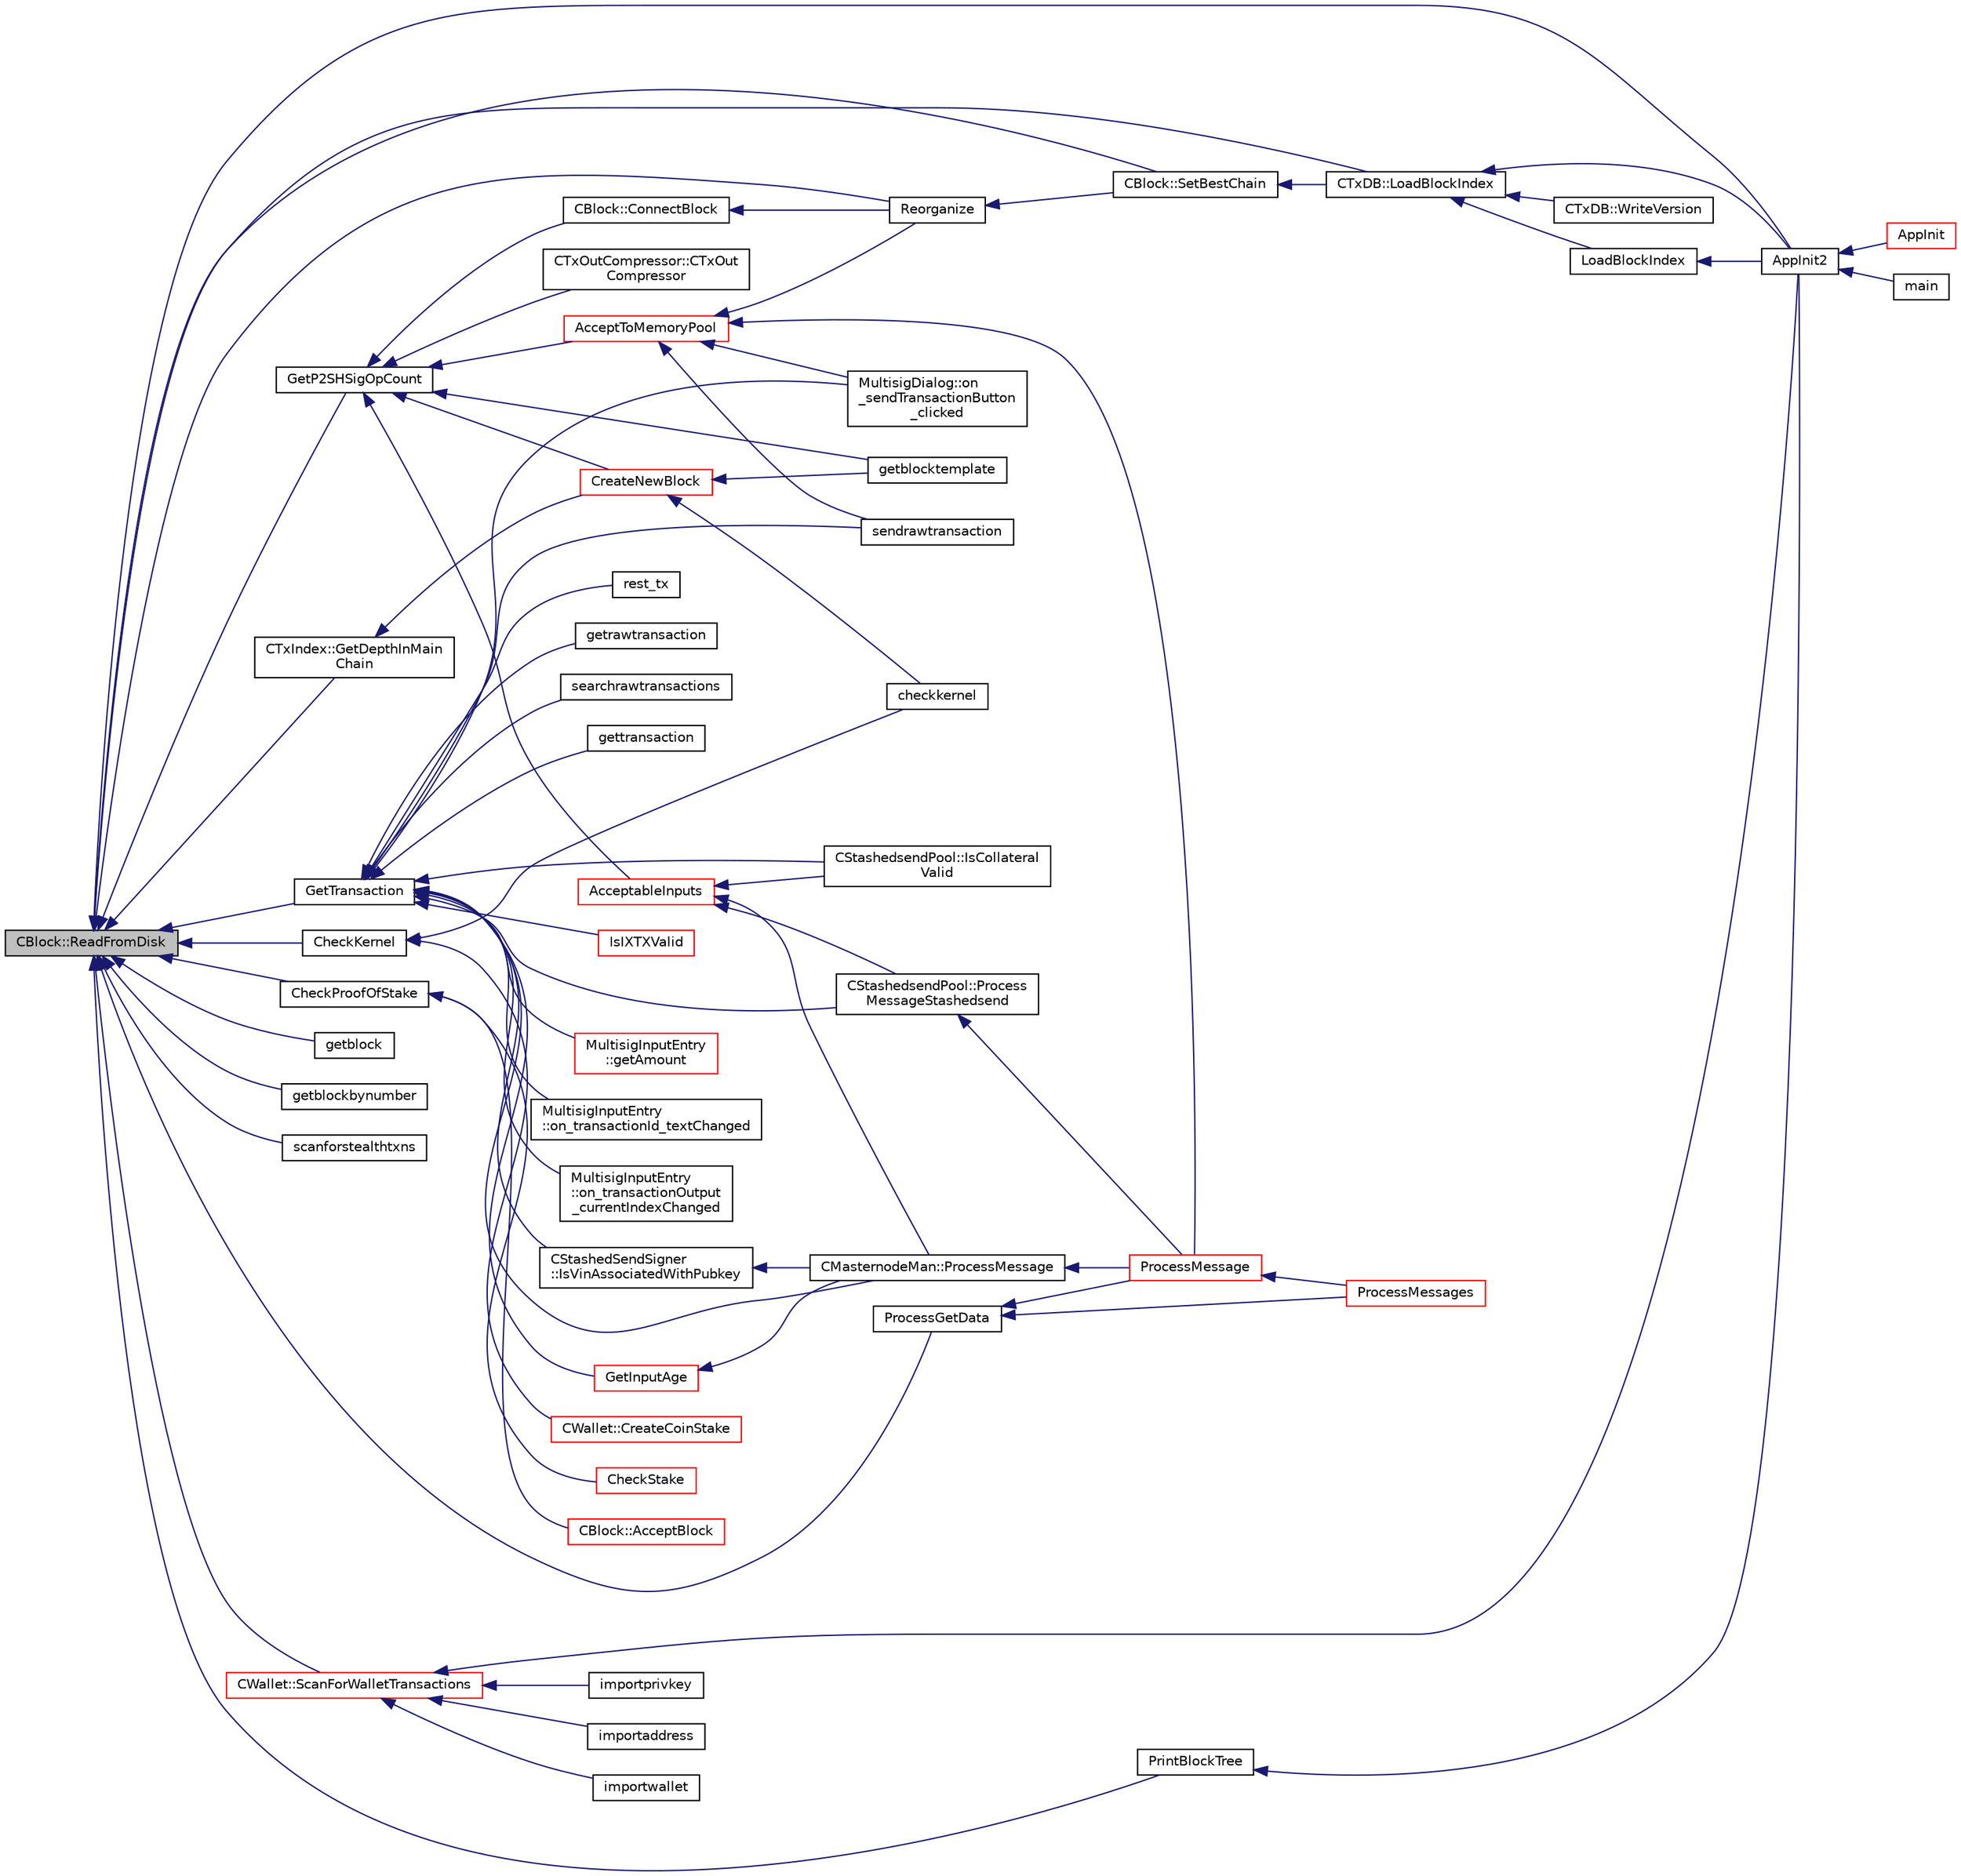 digraph "CBlock::ReadFromDisk"
{
  edge [fontname="Helvetica",fontsize="10",labelfontname="Helvetica",labelfontsize="10"];
  node [fontname="Helvetica",fontsize="10",shape=record];
  rankdir="LR";
  Node1262 [label="CBlock::ReadFromDisk",height=0.2,width=0.4,color="black", fillcolor="grey75", style="filled", fontcolor="black"];
  Node1262 -> Node1263 [dir="back",color="midnightblue",fontsize="10",style="solid",fontname="Helvetica"];
  Node1263 [label="AppInit2",height=0.2,width=0.4,color="black", fillcolor="white", style="filled",URL="$d8/dc0/init_8h.html#a1a4c1bfbf6ba1db77e988b89b9cadfd3",tooltip="Initialize ion. "];
  Node1263 -> Node1264 [dir="back",color="midnightblue",fontsize="10",style="solid",fontname="Helvetica"];
  Node1264 [label="AppInit",height=0.2,width=0.4,color="red", fillcolor="white", style="filled",URL="$d4/d35/iond_8cpp.html#ac59316b767e6984e1285f0531275286b"];
  Node1263 -> Node1266 [dir="back",color="midnightblue",fontsize="10",style="solid",fontname="Helvetica"];
  Node1266 [label="main",height=0.2,width=0.4,color="black", fillcolor="white", style="filled",URL="$d5/d2d/ion_8cpp.html#a0ddf1224851353fc92bfbff6f499fa97"];
  Node1262 -> Node1267 [dir="back",color="midnightblue",fontsize="10",style="solid",fontname="Helvetica"];
  Node1267 [label="GetP2SHSigOpCount",height=0.2,width=0.4,color="black", fillcolor="white", style="filled",URL="$d4/dbf/main_8h.html#acc0a05d60127f0cfcf778348670067e0",tooltip="Count ECDSA signature operations in pay-to-script-hash inputs. "];
  Node1267 -> Node1268 [dir="back",color="midnightblue",fontsize="10",style="solid",fontname="Helvetica"];
  Node1268 [label="AcceptToMemoryPool",height=0.2,width=0.4,color="red", fillcolor="white", style="filled",URL="$d4/dbf/main_8h.html#addea0e425b693b4c1be712c3ead94568",tooltip="(try to) add transaction to memory pool "];
  Node1268 -> Node1308 [dir="back",color="midnightblue",fontsize="10",style="solid",fontname="Helvetica"];
  Node1308 [label="Reorganize",height=0.2,width=0.4,color="black", fillcolor="white", style="filled",URL="$df/d0a/main_8cpp.html#ad8e09920f5a3ce2670c5efa26ef65227"];
  Node1308 -> Node1309 [dir="back",color="midnightblue",fontsize="10",style="solid",fontname="Helvetica"];
  Node1309 [label="CBlock::SetBestChain",height=0.2,width=0.4,color="black", fillcolor="white", style="filled",URL="$d3/d51/class_c_block.html#a6e308b2d75d1cfc4a75eda36feb60ca1"];
  Node1309 -> Node1310 [dir="back",color="midnightblue",fontsize="10",style="solid",fontname="Helvetica"];
  Node1310 [label="CTxDB::LoadBlockIndex",height=0.2,width=0.4,color="black", fillcolor="white", style="filled",URL="$d9/d8d/class_c_tx_d_b.html#abcb9df0821d996f811f6604b452a26a0"];
  Node1310 -> Node1263 [dir="back",color="midnightblue",fontsize="10",style="solid",fontname="Helvetica"];
  Node1310 -> Node1311 [dir="back",color="midnightblue",fontsize="10",style="solid",fontname="Helvetica"];
  Node1311 [label="LoadBlockIndex",height=0.2,width=0.4,color="black", fillcolor="white", style="filled",URL="$d4/dbf/main_8h.html#a367f303d34b8a5501ac4d77bebab578c"];
  Node1311 -> Node1263 [dir="back",color="midnightblue",fontsize="10",style="solid",fontname="Helvetica"];
  Node1310 -> Node1312 [dir="back",color="midnightblue",fontsize="10",style="solid",fontname="Helvetica"];
  Node1312 [label="CTxDB::WriteVersion",height=0.2,width=0.4,color="black", fillcolor="white", style="filled",URL="$d9/d8d/class_c_tx_d_b.html#aa30dbf235b1c229896097e1eb1ea9520"];
  Node1268 -> Node1270 [dir="back",color="midnightblue",fontsize="10",style="solid",fontname="Helvetica"];
  Node1270 [label="ProcessMessage",height=0.2,width=0.4,color="red", fillcolor="white", style="filled",URL="$df/d0a/main_8cpp.html#a8ba92b1a4bce3c835e887a9073d17d8e"];
  Node1270 -> Node1271 [dir="back",color="midnightblue",fontsize="10",style="solid",fontname="Helvetica"];
  Node1271 [label="ProcessMessages",height=0.2,width=0.4,color="red", fillcolor="white", style="filled",URL="$d4/dbf/main_8h.html#a196f9318f02448b85b28d612698934fd"];
  Node1268 -> Node1344 [dir="back",color="midnightblue",fontsize="10",style="solid",fontname="Helvetica"];
  Node1344 [label="MultisigDialog::on\l_sendTransactionButton\l_clicked",height=0.2,width=0.4,color="black", fillcolor="white", style="filled",URL="$d4/df4/class_multisig_dialog.html#a71fcf325cb0cde9223eefc62b3b7634b"];
  Node1268 -> Node1345 [dir="back",color="midnightblue",fontsize="10",style="solid",fontname="Helvetica"];
  Node1345 [label="sendrawtransaction",height=0.2,width=0.4,color="black", fillcolor="white", style="filled",URL="$dc/da8/rpcrawtransaction_8cpp.html#ad5aad44f890060f42efb49acf349511e"];
  Node1267 -> Node1346 [dir="back",color="midnightblue",fontsize="10",style="solid",fontname="Helvetica"];
  Node1346 [label="AcceptableInputs",height=0.2,width=0.4,color="red", fillcolor="white", style="filled",URL="$d4/dbf/main_8h.html#a43f9c625cc3dfd663a76ddb4d15fce58"];
  Node1346 -> Node1387 [dir="back",color="midnightblue",fontsize="10",style="solid",fontname="Helvetica"];
  Node1387 [label="CMasternodeMan::ProcessMessage",height=0.2,width=0.4,color="black", fillcolor="white", style="filled",URL="$dc/d6b/class_c_masternode_man.html#ae3e5d263cebdcd932eca49caeadce9aa"];
  Node1387 -> Node1270 [dir="back",color="midnightblue",fontsize="10",style="solid",fontname="Helvetica"];
  Node1346 -> Node1376 [dir="back",color="midnightblue",fontsize="10",style="solid",fontname="Helvetica"];
  Node1376 [label="CStashedsendPool::Process\lMessageStashedsend",height=0.2,width=0.4,color="black", fillcolor="white", style="filled",URL="$dd/d8a/class_c_stashedsend_pool.html#a62b472a4e4b1e634bc2e8621be17888e",tooltip="Process a Stashedsend message using the Stashedsend protocol. "];
  Node1376 -> Node1270 [dir="back",color="midnightblue",fontsize="10",style="solid",fontname="Helvetica"];
  Node1346 -> Node1388 [dir="back",color="midnightblue",fontsize="10",style="solid",fontname="Helvetica"];
  Node1388 [label="CStashedsendPool::IsCollateral\lValid",height=0.2,width=0.4,color="black", fillcolor="white", style="filled",URL="$dd/d8a/class_c_stashedsend_pool.html#a953b684a05b58919c45c8c6f159b0b14",tooltip="If the collateral is valid given by a client. "];
  Node1267 -> Node1392 [dir="back",color="midnightblue",fontsize="10",style="solid",fontname="Helvetica"];
  Node1392 [label="CBlock::ConnectBlock",height=0.2,width=0.4,color="black", fillcolor="white", style="filled",URL="$d3/d51/class_c_block.html#a1ae149d97c7b7eadf48f5cea934b6217"];
  Node1392 -> Node1308 [dir="back",color="midnightblue",fontsize="10",style="solid",fontname="Helvetica"];
  Node1267 -> Node1393 [dir="back",color="midnightblue",fontsize="10",style="solid",fontname="Helvetica"];
  Node1393 [label="CTxOutCompressor::CTxOut\lCompressor",height=0.2,width=0.4,color="black", fillcolor="white", style="filled",URL="$d9/d8d/class_c_tx_out_compressor.html#a38ef1033989cd003de65598620d15cea"];
  Node1267 -> Node1394 [dir="back",color="midnightblue",fontsize="10",style="solid",fontname="Helvetica"];
  Node1394 [label="CreateNewBlock",height=0.2,width=0.4,color="red", fillcolor="white", style="filled",URL="$de/d13/miner_8h.html#aca0de7d757e027c2b08bd101c68c1549"];
  Node1394 -> Node1395 [dir="back",color="midnightblue",fontsize="10",style="solid",fontname="Helvetica"];
  Node1395 [label="checkkernel",height=0.2,width=0.4,color="black", fillcolor="white", style="filled",URL="$d4/ddd/rpcmining_8cpp.html#a36ee2284a7252841b8a62a9531b6acbc"];
  Node1394 -> Node1396 [dir="back",color="midnightblue",fontsize="10",style="solid",fontname="Helvetica"];
  Node1396 [label="getblocktemplate",height=0.2,width=0.4,color="black", fillcolor="white", style="filled",URL="$d4/ddd/rpcmining_8cpp.html#a27347eecedd59156c914fcb5ce488f9a"];
  Node1267 -> Node1396 [dir="back",color="midnightblue",fontsize="10",style="solid",fontname="Helvetica"];
  Node1262 -> Node1397 [dir="back",color="midnightblue",fontsize="10",style="solid",fontname="Helvetica"];
  Node1397 [label="CTxIndex::GetDepthInMain\lChain",height=0.2,width=0.4,color="black", fillcolor="white", style="filled",URL="$d5/db3/class_c_tx_index.html#ae18990b9796ee365ae2f384a2b334fe0"];
  Node1397 -> Node1394 [dir="back",color="midnightblue",fontsize="10",style="solid",fontname="Helvetica"];
  Node1262 -> Node1398 [dir="back",color="midnightblue",fontsize="10",style="solid",fontname="Helvetica"];
  Node1398 [label="GetTransaction",height=0.2,width=0.4,color="black", fillcolor="white", style="filled",URL="$d4/dbf/main_8h.html#a7d2a4633e4e0e8e4cb9c881d45a496b5"];
  Node1398 -> Node1399 [dir="back",color="midnightblue",fontsize="10",style="solid",fontname="Helvetica"];
  Node1399 [label="IsIXTXValid",height=0.2,width=0.4,color="red", fillcolor="white", style="filled",URL="$d6/d5f/instantx_8h.html#a091b5dc50769595bb701d5f85ca475e5"];
  Node1398 -> Node1400 [dir="back",color="midnightblue",fontsize="10",style="solid",fontname="Helvetica"];
  Node1400 [label="GetInputAge",height=0.2,width=0.4,color="red", fillcolor="white", style="filled",URL="$d4/dbf/main_8h.html#ae137d76bbcaf8d65fab905889b504e26"];
  Node1400 -> Node1387 [dir="back",color="midnightblue",fontsize="10",style="solid",fontname="Helvetica"];
  Node1398 -> Node1387 [dir="back",color="midnightblue",fontsize="10",style="solid",fontname="Helvetica"];
  Node1398 -> Node1344 [dir="back",color="midnightblue",fontsize="10",style="solid",fontname="Helvetica"];
  Node1398 -> Node1408 [dir="back",color="midnightblue",fontsize="10",style="solid",fontname="Helvetica"];
  Node1408 [label="MultisigInputEntry\l::getAmount",height=0.2,width=0.4,color="red", fillcolor="white", style="filled",URL="$d9/d3d/class_multisig_input_entry.html#a0b0e1379adc39ad68ab4a69b428a58f1"];
  Node1398 -> Node1414 [dir="back",color="midnightblue",fontsize="10",style="solid",fontname="Helvetica"];
  Node1414 [label="MultisigInputEntry\l::on_transactionId_textChanged",height=0.2,width=0.4,color="black", fillcolor="white", style="filled",URL="$d9/d3d/class_multisig_input_entry.html#a1cb42a240e71f999f06fbf7e4ffbc982"];
  Node1398 -> Node1415 [dir="back",color="midnightblue",fontsize="10",style="solid",fontname="Helvetica"];
  Node1415 [label="MultisigInputEntry\l::on_transactionOutput\l_currentIndexChanged",height=0.2,width=0.4,color="black", fillcolor="white", style="filled",URL="$d9/d3d/class_multisig_input_entry.html#a122ee9305bd98ccb311698169be45941"];
  Node1398 -> Node1416 [dir="back",color="midnightblue",fontsize="10",style="solid",fontname="Helvetica"];
  Node1416 [label="rest_tx",height=0.2,width=0.4,color="black", fillcolor="white", style="filled",URL="$d8/d04/rest_8cpp.html#a6a40ed64db0199226195920c9e92ac33"];
  Node1398 -> Node1417 [dir="back",color="midnightblue",fontsize="10",style="solid",fontname="Helvetica"];
  Node1417 [label="getrawtransaction",height=0.2,width=0.4,color="black", fillcolor="white", style="filled",URL="$dc/da8/rpcrawtransaction_8cpp.html#a12e1b8a05d99d1544e5343c2282cc55a"];
  Node1398 -> Node1345 [dir="back",color="midnightblue",fontsize="10",style="solid",fontname="Helvetica"];
  Node1398 -> Node1418 [dir="back",color="midnightblue",fontsize="10",style="solid",fontname="Helvetica"];
  Node1418 [label="searchrawtransactions",height=0.2,width=0.4,color="black", fillcolor="white", style="filled",URL="$dc/da8/rpcrawtransaction_8cpp.html#ae119520f4c7a75fcaf31fbfaf8dff482"];
  Node1398 -> Node1419 [dir="back",color="midnightblue",fontsize="10",style="solid",fontname="Helvetica"];
  Node1419 [label="gettransaction",height=0.2,width=0.4,color="black", fillcolor="white", style="filled",URL="$df/d1d/rpcwallet_8cpp.html#a845c15a1402787fcf2cc021111ea89f5"];
  Node1398 -> Node1376 [dir="back",color="midnightblue",fontsize="10",style="solid",fontname="Helvetica"];
  Node1398 -> Node1388 [dir="back",color="midnightblue",fontsize="10",style="solid",fontname="Helvetica"];
  Node1398 -> Node1420 [dir="back",color="midnightblue",fontsize="10",style="solid",fontname="Helvetica"];
  Node1420 [label="CStashedSendSigner\l::IsVinAssociatedWithPubkey",height=0.2,width=0.4,color="black", fillcolor="white", style="filled",URL="$da/d0a/class_c_stashed_send_signer.html#aaca192c63b69266a4ac439051d3bbf58",tooltip="Is the inputs associated with this public key? (and there is 20000 ION - checking if valid masternode..."];
  Node1420 -> Node1387 [dir="back",color="midnightblue",fontsize="10",style="solid",fontname="Helvetica"];
  Node1262 -> Node1308 [dir="back",color="midnightblue",fontsize="10",style="solid",fontname="Helvetica"];
  Node1262 -> Node1309 [dir="back",color="midnightblue",fontsize="10",style="solid",fontname="Helvetica"];
  Node1262 -> Node1421 [dir="back",color="midnightblue",fontsize="10",style="solid",fontname="Helvetica"];
  Node1421 [label="PrintBlockTree",height=0.2,width=0.4,color="black", fillcolor="white", style="filled",URL="$d4/dbf/main_8h.html#aac88c75e65aa0dee60e4332dbcc16120"];
  Node1421 -> Node1263 [dir="back",color="midnightblue",fontsize="10",style="solid",fontname="Helvetica"];
  Node1262 -> Node1422 [dir="back",color="midnightblue",fontsize="10",style="solid",fontname="Helvetica"];
  Node1422 [label="ProcessGetData",height=0.2,width=0.4,color="black", fillcolor="white", style="filled",URL="$df/d0a/main_8cpp.html#a3be415b83ecfe1f4215e0bd28c3b1eec"];
  Node1422 -> Node1270 [dir="back",color="midnightblue",fontsize="10",style="solid",fontname="Helvetica"];
  Node1422 -> Node1271 [dir="back",color="midnightblue",fontsize="10",style="solid",fontname="Helvetica"];
  Node1262 -> Node1423 [dir="back",color="midnightblue",fontsize="10",style="solid",fontname="Helvetica"];
  Node1423 [label="getblock",height=0.2,width=0.4,color="black", fillcolor="white", style="filled",URL="$d0/d47/rpcblockchain_8cpp.html#a63608cf1bb275120194c3b4e070af3d7"];
  Node1262 -> Node1424 [dir="back",color="midnightblue",fontsize="10",style="solid",fontname="Helvetica"];
  Node1424 [label="getblockbynumber",height=0.2,width=0.4,color="black", fillcolor="white", style="filled",URL="$d0/d47/rpcblockchain_8cpp.html#a4039f7b3e313c63b81c98e3fc479a117"];
  Node1262 -> Node1425 [dir="back",color="midnightblue",fontsize="10",style="solid",fontname="Helvetica"];
  Node1425 [label="scanforstealthtxns",height=0.2,width=0.4,color="black", fillcolor="white", style="filled",URL="$df/d1d/rpcwallet_8cpp.html#a0ccac8f2681d64203d20324d6c06f2e3"];
  Node1262 -> Node1426 [dir="back",color="midnightblue",fontsize="10",style="solid",fontname="Helvetica"];
  Node1426 [label="CheckProofOfStake",height=0.2,width=0.4,color="black", fillcolor="white", style="filled",URL="$d4/dd4/stake_8h.html#a01e09fbdb926d4581ea48c4cf2f337a1"];
  Node1426 -> Node1427 [dir="back",color="midnightblue",fontsize="10",style="solid",fontname="Helvetica"];
  Node1427 [label="CBlock::AcceptBlock",height=0.2,width=0.4,color="red", fillcolor="white", style="filled",URL="$d3/d51/class_c_block.html#a3f990a713116bd15c1f221c88b012ccf"];
  Node1426 -> Node1356 [dir="back",color="midnightblue",fontsize="10",style="solid",fontname="Helvetica"];
  Node1356 [label="CheckStake",height=0.2,width=0.4,color="red", fillcolor="white", style="filled",URL="$de/d13/miner_8h.html#a68be4bcfa03b86095641eac5ca996fed",tooltip="Check mined proof-of-stake block. "];
  Node1262 -> Node1428 [dir="back",color="midnightblue",fontsize="10",style="solid",fontname="Helvetica"];
  Node1428 [label="CheckKernel",height=0.2,width=0.4,color="black", fillcolor="white", style="filled",URL="$d4/dd4/stake_8h.html#a65bf2727fbb2781621c1b66999fb0f98"];
  Node1428 -> Node1395 [dir="back",color="midnightblue",fontsize="10",style="solid",fontname="Helvetica"];
  Node1428 -> Node1380 [dir="back",color="midnightblue",fontsize="10",style="solid",fontname="Helvetica"];
  Node1380 [label="CWallet::CreateCoinStake",height=0.2,width=0.4,color="red", fillcolor="white", style="filled",URL="$d2/de5/class_c_wallet.html#a644df129468440aa36f49ca3716a3c19"];
  Node1262 -> Node1310 [dir="back",color="midnightblue",fontsize="10",style="solid",fontname="Helvetica"];
  Node1262 -> Node1429 [dir="back",color="midnightblue",fontsize="10",style="solid",fontname="Helvetica"];
  Node1429 [label="CWallet::ScanForWalletTransactions",height=0.2,width=0.4,color="red", fillcolor="white", style="filled",URL="$d2/de5/class_c_wallet.html#a979a17e80e4897ed1f4ae9a4be7c493c"];
  Node1429 -> Node1263 [dir="back",color="midnightblue",fontsize="10",style="solid",fontname="Helvetica"];
  Node1429 -> Node1284 [dir="back",color="midnightblue",fontsize="10",style="solid",fontname="Helvetica"];
  Node1284 [label="importprivkey",height=0.2,width=0.4,color="black", fillcolor="white", style="filled",URL="$dc/dbf/rpcdump_8cpp.html#a3a6fdb974fce01220a895393d444e981"];
  Node1429 -> Node1285 [dir="back",color="midnightblue",fontsize="10",style="solid",fontname="Helvetica"];
  Node1285 [label="importaddress",height=0.2,width=0.4,color="black", fillcolor="white", style="filled",URL="$dc/dbf/rpcdump_8cpp.html#a457bc572859c8265c72a0afd1a6db56c"];
  Node1429 -> Node1286 [dir="back",color="midnightblue",fontsize="10",style="solid",fontname="Helvetica"];
  Node1286 [label="importwallet",height=0.2,width=0.4,color="black", fillcolor="white", style="filled",URL="$dc/dbf/rpcdump_8cpp.html#a2566d5c9dd1938b74e70398cdb3ac5c1"];
}
